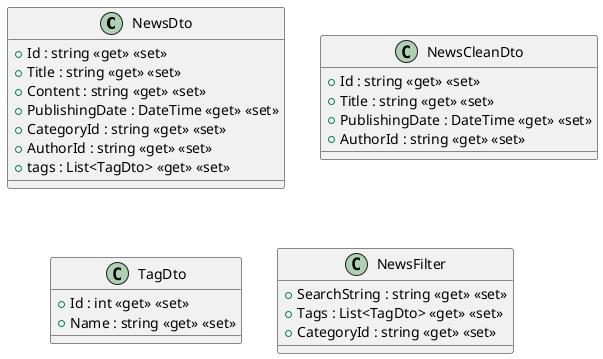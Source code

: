 @startuml
class NewsDto {
    + Id : string <<get>> <<set>>
    + Title : string <<get>> <<set>>
    + Content : string <<get>> <<set>>
    + PublishingDate : DateTime <<get>> <<set>>
    + CategoryId : string <<get>> <<set>>
    + AuthorId : string <<get>> <<set>>
    + tags : List<TagDto> <<get>> <<set>>
}
class NewsCleanDto {
    + Id : string <<get>> <<set>>
    + Title : string <<get>> <<set>>
    + PublishingDate : DateTime <<get>> <<set>>
    + AuthorId : string <<get>> <<set>>
}
class TagDto {
    + Id : int <<get>> <<set>>
    + Name : string <<get>> <<set>>
}
class NewsFilter {
    + SearchString : string <<get>> <<set>>
    + Tags : List<TagDto> <<get>> <<set>>
    + CategoryId : string <<get>> <<set>>
}
@enduml

